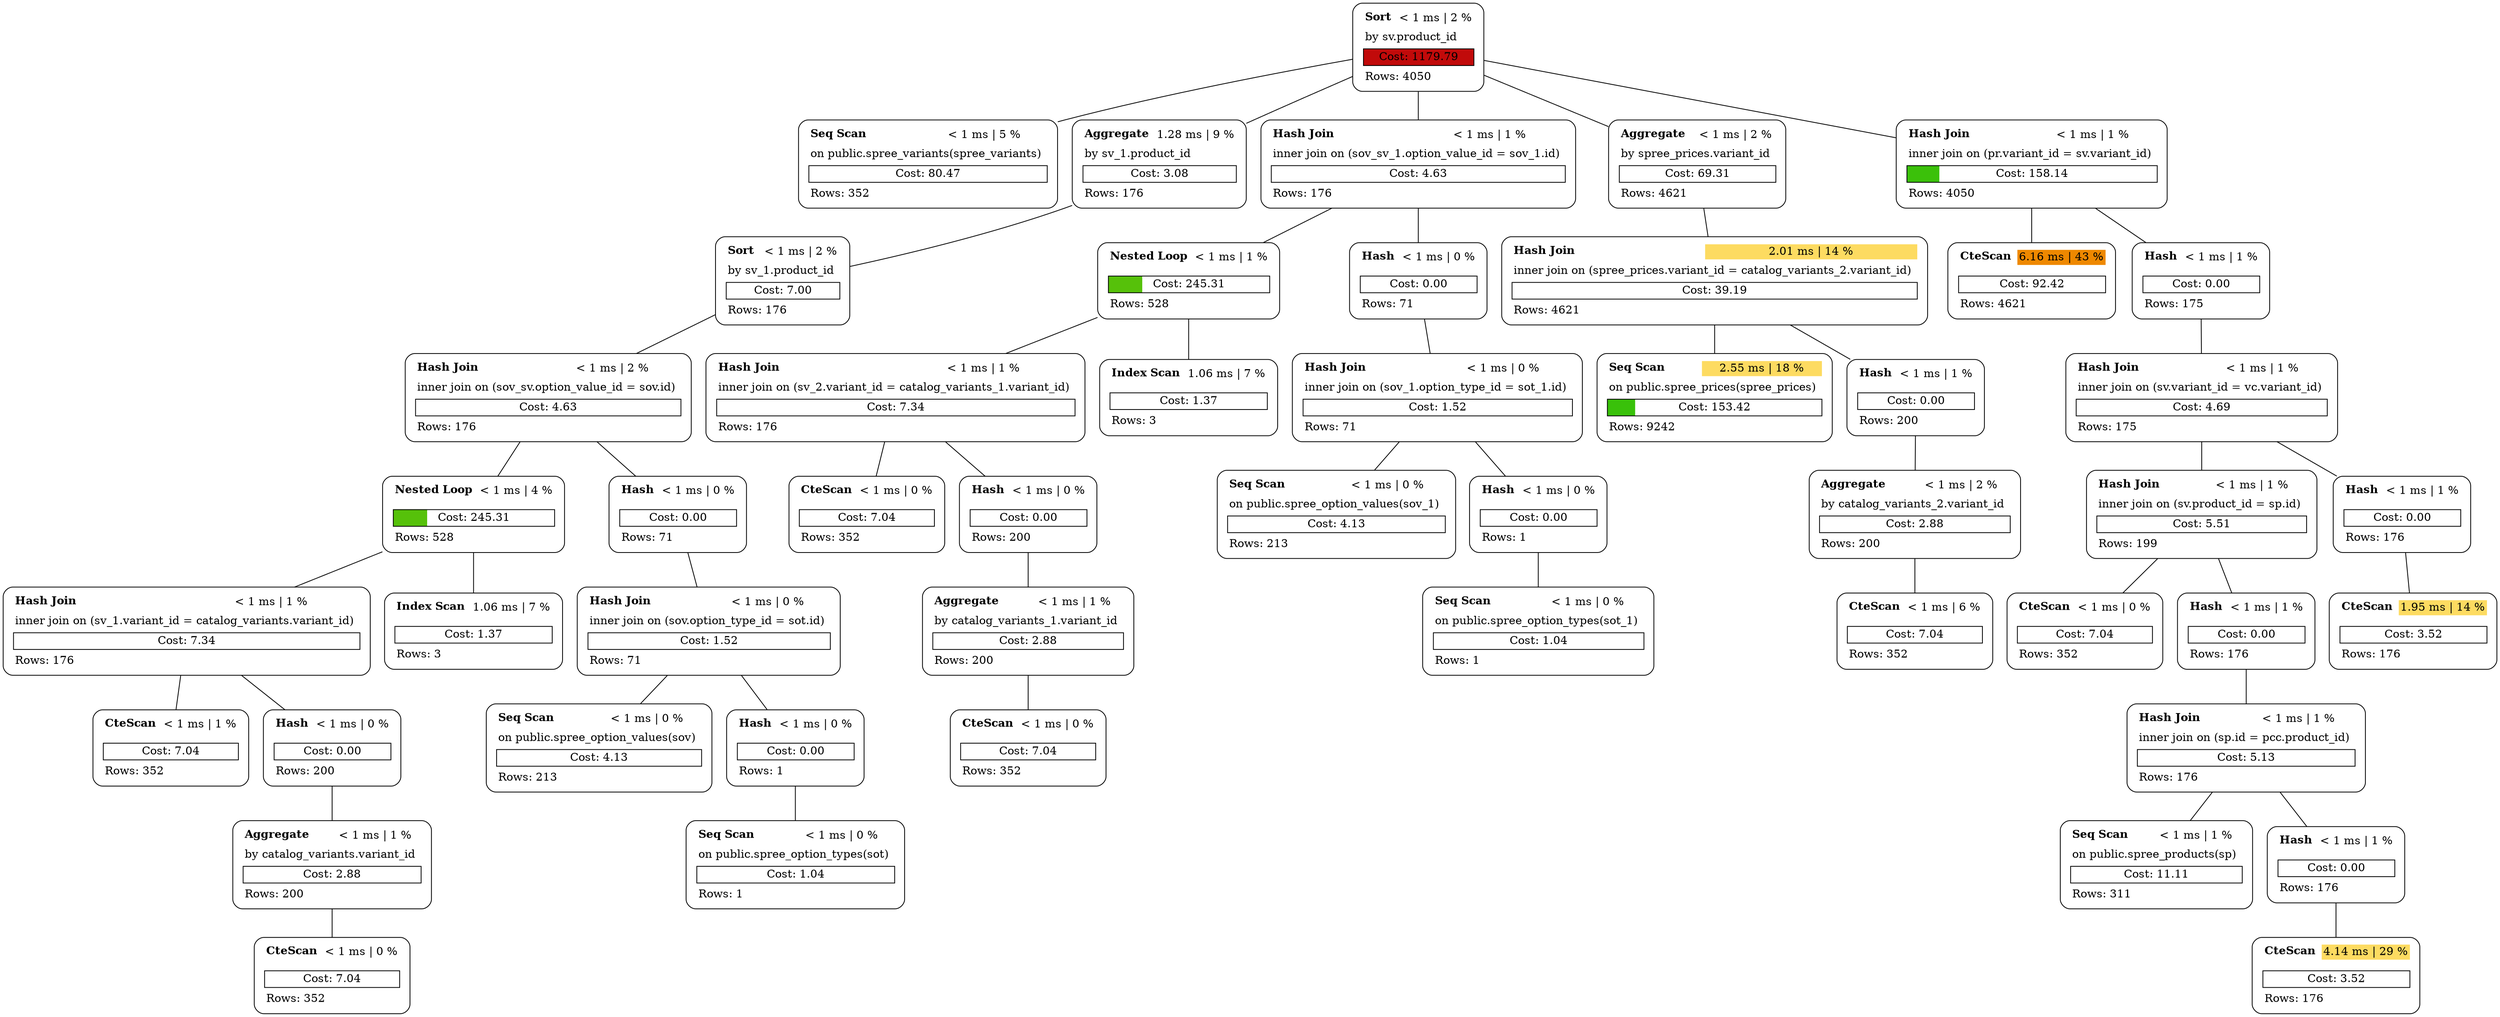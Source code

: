 graph explain {
    node0[label=<<table border="0" cellborder="0" cellspacing="5"><tr><td align="left"><b>Sort</b></td><td>&lt; 1 ms | 2 %</td></tr><tr><td colspan="2" align="left">by sv.product_id</td></tr><tr><td colspan="2" border="1" bgcolor="#c10a0a">Cost: 1179.79</td></tr><tr><td colspan="2" align="left">Rows: 4050</td></tr></table>>][style="rounded"][shape="box"];
    node1[label=<<table border="0" cellborder="0" cellspacing="5"><tr><td align="left"><b>Seq Scan</b></td><td>&lt; 1 ms | 5 %</td></tr><tr><td colspan="2" align="left">on public.spree_variants(spree_variants)</td></tr><tr><td colspan="2" border="1" >Cost: 80.47</td></tr><tr><td colspan="2" align="left">Rows: 352</td></tr></table>>][style="rounded"][shape="box"];
    node2[label=<<table border="0" cellborder="0" cellspacing="5"><tr><td align="left"><b>Aggregate</b></td><td bgcolor="white">1.28 ms | 9 %</td></tr><tr><td colspan="2" align="left">by sv_1.product_id</td></tr><tr><td colspan="2" border="1" >Cost: 3.08</td></tr><tr><td colspan="2" align="left">Rows: 176</td></tr></table>>][style="rounded"][shape="box"];
    node3[label=<<table border="0" cellborder="0" cellspacing="5"><tr><td align="left"><b>Sort</b></td><td>&lt; 1 ms | 2 %</td></tr><tr><td colspan="2" align="left">by sv_1.product_id</td></tr><tr><td colspan="2" border="1" >Cost: 7.00</td></tr><tr><td colspan="2" align="left">Rows: 176</td></tr></table>>][style="rounded"][shape="box"];
    node4[label=<<table border="0" cellborder="0" cellspacing="5"><tr><td align="left"><b>Hash Join</b></td><td>&lt; 1 ms | 2 %</td></tr><tr><td colspan="2" align="left">inner join on (sov_sv.option_value_id = sov.id)</td></tr><tr><td colspan="2" border="1" >Cost: 4.63</td></tr><tr><td colspan="2" align="left">Rows: 176</td></tr></table>>][style="rounded"][shape="box"];
    node5[label=<<table border="0" cellborder="0" cellspacing="5"><tr><td align="left"><b>Nested Loop</b></td><td>&lt; 1 ms | 4 %</td></tr><tr><td colspan="2" align="left"></td></tr><tr><td colspan="2" border="1" bgcolor="#56c10a;0.21:white">Cost: 245.31</td></tr><tr><td colspan="2" align="left">Rows: 528</td></tr></table>>][style="rounded"][shape="box"];
    node6[label=<<table border="0" cellborder="0" cellspacing="5"><tr><td align="left"><b>Hash Join</b></td><td>&lt; 1 ms | 1 %</td></tr><tr><td colspan="2" align="left">inner join on (sv_1.variant_id = catalog_variants.variant_id)</td></tr><tr><td colspan="2" border="1" >Cost: 7.34</td></tr><tr><td colspan="2" align="left">Rows: 176</td></tr></table>>][style="rounded"][shape="box"];
    node7[label=<<table border="0" cellborder="0" cellspacing="5"><tr><td align="left"><b>CteScan</b></td><td>&lt; 1 ms | 1 %</td></tr><tr><td colspan="2" align="left"></td></tr><tr><td colspan="2" border="1" >Cost: 7.04</td></tr><tr><td colspan="2" align="left">Rows: 352</td></tr></table>>][style="rounded"][shape="box"];
    node8[label=<<table border="0" cellborder="0" cellspacing="5"><tr><td align="left"><b>Hash</b></td><td>&lt; 1 ms | 0 %</td></tr><tr><td colspan="2" align="left"></td></tr><tr><td colspan="2" border="1" >Cost: 0.00</td></tr><tr><td colspan="2" align="left">Rows: 200</td></tr></table>>][style="rounded"][shape="box"];
    node9[label=<<table border="0" cellborder="0" cellspacing="5"><tr><td align="left"><b>Aggregate</b></td><td>&lt; 1 ms | 1 %</td></tr><tr><td colspan="2" align="left">by catalog_variants.variant_id</td></tr><tr><td colspan="2" border="1" >Cost: 2.88</td></tr><tr><td colspan="2" align="left">Rows: 200</td></tr></table>>][style="rounded"][shape="box"];
    node10[label=<<table border="0" cellborder="0" cellspacing="5"><tr><td align="left"><b>CteScan</b></td><td>&lt; 1 ms | 0 %</td></tr><tr><td colspan="2" align="left"></td></tr><tr><td colspan="2" border="1" >Cost: 7.04</td></tr><tr><td colspan="2" align="left">Rows: 352</td></tr></table>>][style="rounded"][shape="box"];
    node11[label=<<table border="0" cellborder="0" cellspacing="5"><tr><td align="left"><b>Index Scan</b></td><td bgcolor="white">1.06 ms | 7 %</td></tr><tr><td colspan="2" align="left"></td></tr><tr><td colspan="2" border="1" >Cost: 1.37</td></tr><tr><td colspan="2" align="left">Rows: 3</td></tr></table>>][style="rounded"][shape="box"];
    node12[label=<<table border="0" cellborder="0" cellspacing="5"><tr><td align="left"><b>Hash</b></td><td>&lt; 1 ms | 0 %</td></tr><tr><td colspan="2" align="left"></td></tr><tr><td colspan="2" border="1" >Cost: 0.00</td></tr><tr><td colspan="2" align="left">Rows: 71</td></tr></table>>][style="rounded"][shape="box"];
    node13[label=<<table border="0" cellborder="0" cellspacing="5"><tr><td align="left"><b>Hash Join</b></td><td>&lt; 1 ms | 0 %</td></tr><tr><td colspan="2" align="left">inner join on (sov.option_type_id = sot.id)</td></tr><tr><td colspan="2" border="1" >Cost: 1.52</td></tr><tr><td colspan="2" align="left">Rows: 71</td></tr></table>>][style="rounded"][shape="box"];
    node14[label=<<table border="0" cellborder="0" cellspacing="5"><tr><td align="left"><b>Seq Scan</b></td><td>&lt; 1 ms | 0 %</td></tr><tr><td colspan="2" align="left">on public.spree_option_values(sov)</td></tr><tr><td colspan="2" border="1" >Cost: 4.13</td></tr><tr><td colspan="2" align="left">Rows: 213</td></tr></table>>][style="rounded"][shape="box"];
    node15[label=<<table border="0" cellborder="0" cellspacing="5"><tr><td align="left"><b>Hash</b></td><td>&lt; 1 ms | 0 %</td></tr><tr><td colspan="2" align="left"></td></tr><tr><td colspan="2" border="1" >Cost: 0.00</td></tr><tr><td colspan="2" align="left">Rows: 1</td></tr></table>>][style="rounded"][shape="box"];
    node16[label=<<table border="0" cellborder="0" cellspacing="5"><tr><td align="left"><b>Seq Scan</b></td><td>&lt; 1 ms | 0 %</td></tr><tr><td colspan="2" align="left">on public.spree_option_types(sot)</td></tr><tr><td colspan="2" border="1" >Cost: 1.04</td></tr><tr><td colspan="2" align="left">Rows: 1</td></tr></table>>][style="rounded"][shape="box"];
    node17[label=<<table border="0" cellborder="0" cellspacing="5"><tr><td align="left"><b>Hash Join</b></td><td>&lt; 1 ms | 1 %</td></tr><tr><td colspan="2" align="left">inner join on (sov_sv_1.option_value_id = sov_1.id)</td></tr><tr><td colspan="2" border="1" >Cost: 4.63</td></tr><tr><td colspan="2" align="left">Rows: 176</td></tr></table>>][style="rounded"][shape="box"];
    node18[label=<<table border="0" cellborder="0" cellspacing="5"><tr><td align="left"><b>Nested Loop</b></td><td>&lt; 1 ms | 1 %</td></tr><tr><td colspan="2" align="left"></td></tr><tr><td colspan="2" border="1" bgcolor="#56c10a;0.21:white">Cost: 245.31</td></tr><tr><td colspan="2" align="left">Rows: 528</td></tr></table>>][style="rounded"][shape="box"];
    node19[label=<<table border="0" cellborder="0" cellspacing="5"><tr><td align="left"><b>Hash Join</b></td><td>&lt; 1 ms | 1 %</td></tr><tr><td colspan="2" align="left">inner join on (sv_2.variant_id = catalog_variants_1.variant_id)</td></tr><tr><td colspan="2" border="1" >Cost: 7.34</td></tr><tr><td colspan="2" align="left">Rows: 176</td></tr></table>>][style="rounded"][shape="box"];
    node20[label=<<table border="0" cellborder="0" cellspacing="5"><tr><td align="left"><b>CteScan</b></td><td>&lt; 1 ms | 0 %</td></tr><tr><td colspan="2" align="left"></td></tr><tr><td colspan="2" border="1" >Cost: 7.04</td></tr><tr><td colspan="2" align="left">Rows: 352</td></tr></table>>][style="rounded"][shape="box"];
    node21[label=<<table border="0" cellborder="0" cellspacing="5"><tr><td align="left"><b>Hash</b></td><td>&lt; 1 ms | 0 %</td></tr><tr><td colspan="2" align="left"></td></tr><tr><td colspan="2" border="1" >Cost: 0.00</td></tr><tr><td colspan="2" align="left">Rows: 200</td></tr></table>>][style="rounded"][shape="box"];
    node22[label=<<table border="0" cellborder="0" cellspacing="5"><tr><td align="left"><b>Aggregate</b></td><td>&lt; 1 ms | 1 %</td></tr><tr><td colspan="2" align="left">by catalog_variants_1.variant_id</td></tr><tr><td colspan="2" border="1" >Cost: 2.88</td></tr><tr><td colspan="2" align="left">Rows: 200</td></tr></table>>][style="rounded"][shape="box"];
    node23[label=<<table border="0" cellborder="0" cellspacing="5"><tr><td align="left"><b>CteScan</b></td><td>&lt; 1 ms | 0 %</td></tr><tr><td colspan="2" align="left"></td></tr><tr><td colspan="2" border="1" >Cost: 7.04</td></tr><tr><td colspan="2" align="left">Rows: 352</td></tr></table>>][style="rounded"][shape="box"];
    node24[label=<<table border="0" cellborder="0" cellspacing="5"><tr><td align="left"><b>Index Scan</b></td><td bgcolor="white">1.06 ms | 7 %</td></tr><tr><td colspan="2" align="left"></td></tr><tr><td colspan="2" border="1" >Cost: 1.37</td></tr><tr><td colspan="2" align="left">Rows: 3</td></tr></table>>][style="rounded"][shape="box"];
    node25[label=<<table border="0" cellborder="0" cellspacing="5"><tr><td align="left"><b>Hash</b></td><td>&lt; 1 ms | 0 %</td></tr><tr><td colspan="2" align="left"></td></tr><tr><td colspan="2" border="1" >Cost: 0.00</td></tr><tr><td colspan="2" align="left">Rows: 71</td></tr></table>>][style="rounded"][shape="box"];
    node26[label=<<table border="0" cellborder="0" cellspacing="5"><tr><td align="left"><b>Hash Join</b></td><td>&lt; 1 ms | 0 %</td></tr><tr><td colspan="2" align="left">inner join on (sov_1.option_type_id = sot_1.id)</td></tr><tr><td colspan="2" border="1" >Cost: 1.52</td></tr><tr><td colspan="2" align="left">Rows: 71</td></tr></table>>][style="rounded"][shape="box"];
    node27[label=<<table border="0" cellborder="0" cellspacing="5"><tr><td align="left"><b>Seq Scan</b></td><td>&lt; 1 ms | 0 %</td></tr><tr><td colspan="2" align="left">on public.spree_option_values(sov_1)</td></tr><tr><td colspan="2" border="1" >Cost: 4.13</td></tr><tr><td colspan="2" align="left">Rows: 213</td></tr></table>>][style="rounded"][shape="box"];
    node28[label=<<table border="0" cellborder="0" cellspacing="5"><tr><td align="left"><b>Hash</b></td><td>&lt; 1 ms | 0 %</td></tr><tr><td colspan="2" align="left"></td></tr><tr><td colspan="2" border="1" >Cost: 0.00</td></tr><tr><td colspan="2" align="left">Rows: 1</td></tr></table>>][style="rounded"][shape="box"];
    node29[label=<<table border="0" cellborder="0" cellspacing="5"><tr><td align="left"><b>Seq Scan</b></td><td>&lt; 1 ms | 0 %</td></tr><tr><td colspan="2" align="left">on public.spree_option_types(sot_1)</td></tr><tr><td colspan="2" border="1" >Cost: 1.04</td></tr><tr><td colspan="2" align="left">Rows: 1</td></tr></table>>][style="rounded"][shape="box"];
    node30[label=<<table border="0" cellborder="0" cellspacing="5"><tr><td align="left"><b>Aggregate</b></td><td>&lt; 1 ms | 2 %</td></tr><tr><td colspan="2" align="left">by spree_prices.variant_id</td></tr><tr><td colspan="2" border="1" >Cost: 69.31</td></tr><tr><td colspan="2" align="left">Rows: 4621</td></tr></table>>][style="rounded"][shape="box"];
    node31[label=<<table border="0" cellborder="0" cellspacing="5"><tr><td align="left"><b>Hash Join</b></td><td bgcolor="#fddb61">2.01 ms | 14 %</td></tr><tr><td colspan="2" align="left">inner join on (spree_prices.variant_id = catalog_variants_2.variant_id)</td></tr><tr><td colspan="2" border="1" >Cost: 39.19</td></tr><tr><td colspan="2" align="left">Rows: 4621</td></tr></table>>][style="rounded"][shape="box"];
    node32[label=<<table border="0" cellborder="0" cellspacing="5"><tr><td align="left"><b>Seq Scan</b></td><td bgcolor="#fddb61">2.55 ms | 18 %</td></tr><tr><td colspan="2" align="left">on public.spree_prices(spree_prices)</td></tr><tr><td colspan="2" border="1" bgcolor="#39c10a;0.13:white">Cost: 153.42</td></tr><tr><td colspan="2" align="left">Rows: 9242</td></tr></table>>][style="rounded"][shape="box"];
    node33[label=<<table border="0" cellborder="0" cellspacing="5"><tr><td align="left"><b>Hash</b></td><td>&lt; 1 ms | 1 %</td></tr><tr><td colspan="2" align="left"></td></tr><tr><td colspan="2" border="1" >Cost: 0.00</td></tr><tr><td colspan="2" align="left">Rows: 200</td></tr></table>>][style="rounded"][shape="box"];
    node34[label=<<table border="0" cellborder="0" cellspacing="5"><tr><td align="left"><b>Aggregate</b></td><td>&lt; 1 ms | 2 %</td></tr><tr><td colspan="2" align="left">by catalog_variants_2.variant_id</td></tr><tr><td colspan="2" border="1" >Cost: 2.88</td></tr><tr><td colspan="2" align="left">Rows: 200</td></tr></table>>][style="rounded"][shape="box"];
    node35[label=<<table border="0" cellborder="0" cellspacing="5"><tr><td align="left"><b>CteScan</b></td><td>&lt; 1 ms | 6 %</td></tr><tr><td colspan="2" align="left"></td></tr><tr><td colspan="2" border="1" >Cost: 7.04</td></tr><tr><td colspan="2" align="left">Rows: 352</td></tr></table>>][style="rounded"][shape="box"];
    node36[label=<<table border="0" cellborder="0" cellspacing="5"><tr><td align="left"><b>Hash Join</b></td><td>&lt; 1 ms | 1 %</td></tr><tr><td colspan="2" align="left">inner join on (pr.variant_id = sv.variant_id)</td></tr><tr><td colspan="2" border="1" bgcolor="#3bc10a;0.13:white">Cost: 158.14</td></tr><tr><td colspan="2" align="left">Rows: 4050</td></tr></table>>][style="rounded"][shape="box"];
    node37[label=<<table border="0" cellborder="0" cellspacing="5"><tr><td align="left"><b>CteScan</b></td><td bgcolor="#ee8800">6.16 ms | 43 %</td></tr><tr><td colspan="2" align="left"></td></tr><tr><td colspan="2" border="1" >Cost: 92.42</td></tr><tr><td colspan="2" align="left">Rows: 4621</td></tr></table>>][style="rounded"][shape="box"];
    node38[label=<<table border="0" cellborder="0" cellspacing="5"><tr><td align="left"><b>Hash</b></td><td>&lt; 1 ms | 1 %</td></tr><tr><td colspan="2" align="left"></td></tr><tr><td colspan="2" border="1" >Cost: 0.00</td></tr><tr><td colspan="2" align="left">Rows: 175</td></tr></table>>][style="rounded"][shape="box"];
    node39[label=<<table border="0" cellborder="0" cellspacing="5"><tr><td align="left"><b>Hash Join</b></td><td>&lt; 1 ms | 1 %</td></tr><tr><td colspan="2" align="left">inner join on (sv.variant_id = vc.variant_id)</td></tr><tr><td colspan="2" border="1" >Cost: 4.69</td></tr><tr><td colspan="2" align="left">Rows: 175</td></tr></table>>][style="rounded"][shape="box"];
    node40[label=<<table border="0" cellborder="0" cellspacing="5"><tr><td align="left"><b>Hash Join</b></td><td>&lt; 1 ms | 1 %</td></tr><tr><td colspan="2" align="left">inner join on (sv.product_id = sp.id)</td></tr><tr><td colspan="2" border="1" >Cost: 5.51</td></tr><tr><td colspan="2" align="left">Rows: 199</td></tr></table>>][style="rounded"][shape="box"];
    node41[label=<<table border="0" cellborder="0" cellspacing="5"><tr><td align="left"><b>CteScan</b></td><td>&lt; 1 ms | 0 %</td></tr><tr><td colspan="2" align="left"></td></tr><tr><td colspan="2" border="1" >Cost: 7.04</td></tr><tr><td colspan="2" align="left">Rows: 352</td></tr></table>>][style="rounded"][shape="box"];
    node42[label=<<table border="0" cellborder="0" cellspacing="5"><tr><td align="left"><b>Hash</b></td><td>&lt; 1 ms | 1 %</td></tr><tr><td colspan="2" align="left"></td></tr><tr><td colspan="2" border="1" >Cost: 0.00</td></tr><tr><td colspan="2" align="left">Rows: 176</td></tr></table>>][style="rounded"][shape="box"];
    node43[label=<<table border="0" cellborder="0" cellspacing="5"><tr><td align="left"><b>Hash Join</b></td><td>&lt; 1 ms | 1 %</td></tr><tr><td colspan="2" align="left">inner join on (sp.id = pcc.product_id)</td></tr><tr><td colspan="2" border="1" >Cost: 5.13</td></tr><tr><td colspan="2" align="left">Rows: 176</td></tr></table>>][style="rounded"][shape="box"];
    node44[label=<<table border="0" cellborder="0" cellspacing="5"><tr><td align="left"><b>Seq Scan</b></td><td>&lt; 1 ms | 1 %</td></tr><tr><td colspan="2" align="left">on public.spree_products(sp)</td></tr><tr><td colspan="2" border="1" >Cost: 11.11</td></tr><tr><td colspan="2" align="left">Rows: 311</td></tr></table>>][style="rounded"][shape="box"];
    node45[label=<<table border="0" cellborder="0" cellspacing="5"><tr><td align="left"><b>Hash</b></td><td>&lt; 1 ms | 1 %</td></tr><tr><td colspan="2" align="left"></td></tr><tr><td colspan="2" border="1" >Cost: 0.00</td></tr><tr><td colspan="2" align="left">Rows: 176</td></tr></table>>][style="rounded"][shape="box"];
    node46[label=<<table border="0" cellborder="0" cellspacing="5"><tr><td align="left"><b>CteScan</b></td><td bgcolor="#fddb61">4.14 ms | 29 %</td></tr><tr><td colspan="2" align="left"></td></tr><tr><td colspan="2" border="1" >Cost: 3.52</td></tr><tr><td colspan="2" align="left">Rows: 176</td></tr></table>>][style="rounded"][shape="box"];
    node47[label=<<table border="0" cellborder="0" cellspacing="5"><tr><td align="left"><b>Hash</b></td><td>&lt; 1 ms | 1 %</td></tr><tr><td colspan="2" align="left"></td></tr><tr><td colspan="2" border="1" >Cost: 0.00</td></tr><tr><td colspan="2" align="left">Rows: 176</td></tr></table>>][style="rounded"][shape="box"];
    node48[label=<<table border="0" cellborder="0" cellspacing="5"><tr><td align="left"><b>CteScan</b></td><td bgcolor="#fddb61">1.95 ms | 14 %</td></tr><tr><td colspan="2" align="left"></td></tr><tr><td colspan="2" border="1" >Cost: 3.52</td></tr><tr><td colspan="2" align="left">Rows: 176</td></tr></table>>][style="rounded"][shape="box"];
    node0 -- node1[label=""];
    node0 -- node2[label=""];
    node2 -- node3[label=""];
    node3 -- node4[label=""];
    node4 -- node5[label=""];
    node5 -- node6[label=""];
    node6 -- node7[label=""];
    node6 -- node8[label=""];
    node8 -- node9[label=""];
    node9 -- node10[label=""];
    node5 -- node11[label=""];
    node4 -- node12[label=""];
    node12 -- node13[label=""];
    node13 -- node14[label=""];
    node13 -- node15[label=""];
    node15 -- node16[label=""];
    node0 -- node17[label=""];
    node17 -- node18[label=""];
    node18 -- node19[label=""];
    node19 -- node20[label=""];
    node19 -- node21[label=""];
    node21 -- node22[label=""];
    node22 -- node23[label=""];
    node18 -- node24[label=""];
    node17 -- node25[label=""];
    node25 -- node26[label=""];
    node26 -- node27[label=""];
    node26 -- node28[label=""];
    node28 -- node29[label=""];
    node0 -- node30[label=""];
    node30 -- node31[label=""];
    node31 -- node32[label=""];
    node31 -- node33[label=""];
    node33 -- node34[label=""];
    node34 -- node35[label=""];
    node0 -- node36[label=""];
    node36 -- node37[label=""];
    node36 -- node38[label=""];
    node38 -- node39[label=""];
    node39 -- node40[label=""];
    node40 -- node41[label=""];
    node40 -- node42[label=""];
    node42 -- node43[label=""];
    node43 -- node44[label=""];
    node43 -- node45[label=""];
    node45 -- node46[label=""];
    node39 -- node47[label=""];
    node47 -- node48[label=""];
}
